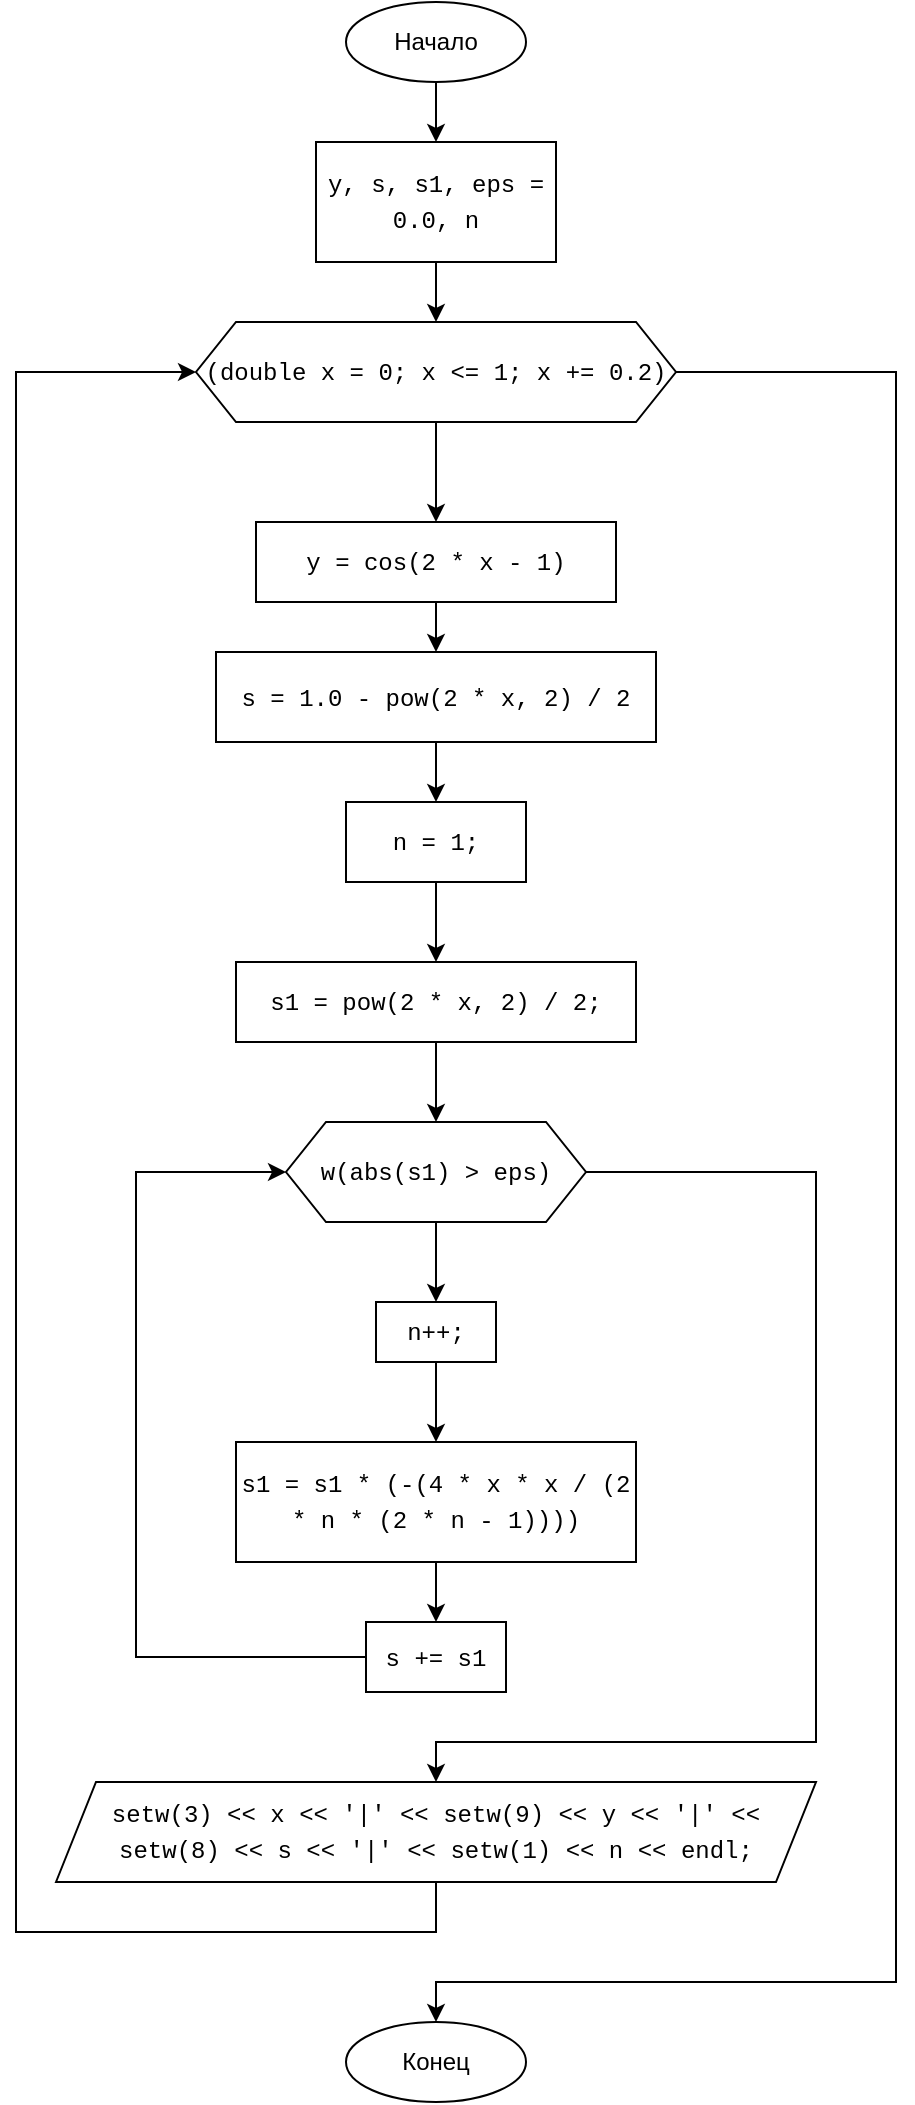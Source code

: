<mxfile version="15.1.3" type="device"><diagram id="C5RBs43oDa-KdzZeNtuy" name="Page-1"><mxGraphModel dx="946" dy="672" grid="1" gridSize="10" guides="1" tooltips="1" connect="1" arrows="1" fold="1" page="1" pageScale="1" pageWidth="827" pageHeight="1169" math="0" shadow="0"><root><mxCell id="WIyWlLk6GJQsqaUBKTNV-0"/><mxCell id="WIyWlLk6GJQsqaUBKTNV-1" parent="WIyWlLk6GJQsqaUBKTNV-0"/><mxCell id="CWxzH4UFWvjYW4m-oB5X-2" value="" style="edgeStyle=orthogonalEdgeStyle;rounded=0;orthogonalLoop=1;jettySize=auto;html=1;labelBackgroundColor=none;" parent="WIyWlLk6GJQsqaUBKTNV-1" source="CWxzH4UFWvjYW4m-oB5X-0" target="CWxzH4UFWvjYW4m-oB5X-1" edge="1"><mxGeometry relative="1" as="geometry"/></mxCell><mxCell id="CWxzH4UFWvjYW4m-oB5X-0" value="Начало" style="ellipse;whiteSpace=wrap;html=1;labelBackgroundColor=none;" parent="WIyWlLk6GJQsqaUBKTNV-1" vertex="1"><mxGeometry x="345" y="30" width="90" height="40" as="geometry"/></mxCell><mxCell id="CWxzH4UFWvjYW4m-oB5X-4" value="" style="edgeStyle=orthogonalEdgeStyle;rounded=0;orthogonalLoop=1;jettySize=auto;html=1;labelBackgroundColor=none;" parent="WIyWlLk6GJQsqaUBKTNV-1" source="CWxzH4UFWvjYW4m-oB5X-1" target="CWxzH4UFWvjYW4m-oB5X-3" edge="1"><mxGeometry relative="1" as="geometry"/></mxCell><mxCell id="CWxzH4UFWvjYW4m-oB5X-1" value="&lt;div style=&quot;font-family: menlo, monaco, &amp;quot;courier new&amp;quot;, monospace; font-weight: normal; font-size: 12px; line-height: 18px;&quot;&gt;&lt;div&gt;&lt;span style=&quot;&quot;&gt;y, s, s1, eps &lt;/span&gt;&lt;span style=&quot;&quot;&gt;=&lt;/span&gt;&lt;span style=&quot;&quot;&gt; &lt;/span&gt;&lt;span style=&quot;&quot;&gt;0.0,&amp;nbsp;&lt;/span&gt;n&lt;/div&gt;&lt;/div&gt;" style="whiteSpace=wrap;html=1;labelBackgroundColor=none;" parent="WIyWlLk6GJQsqaUBKTNV-1" vertex="1"><mxGeometry x="330" y="100" width="120" height="60" as="geometry"/></mxCell><mxCell id="CWxzH4UFWvjYW4m-oB5X-6" value="" style="edgeStyle=orthogonalEdgeStyle;rounded=0;orthogonalLoop=1;jettySize=auto;html=1;labelBackgroundColor=none;" parent="WIyWlLk6GJQsqaUBKTNV-1" source="CWxzH4UFWvjYW4m-oB5X-3" target="CWxzH4UFWvjYW4m-oB5X-5" edge="1"><mxGeometry relative="1" as="geometry"/></mxCell><mxCell id="CWxzH4UFWvjYW4m-oB5X-33" value="" style="edgeStyle=orthogonalEdgeStyle;rounded=0;orthogonalLoop=1;jettySize=auto;html=1;entryX=0.5;entryY=0;entryDx=0;entryDy=0;labelBackgroundColor=none;" parent="WIyWlLk6GJQsqaUBKTNV-1" source="CWxzH4UFWvjYW4m-oB5X-3" target="CWxzH4UFWvjYW4m-oB5X-31" edge="1"><mxGeometry relative="1" as="geometry"><mxPoint x="650" y="215" as="targetPoint"/><Array as="points"><mxPoint x="620" y="215"/><mxPoint x="620" y="1020"/><mxPoint x="390" y="1020"/></Array></mxGeometry></mxCell><mxCell id="CWxzH4UFWvjYW4m-oB5X-3" value="&lt;meta charset=&quot;utf-8&quot;&gt;&lt;div style=&quot;font-family: menlo, monaco, &amp;quot;courier new&amp;quot;, monospace; font-weight: normal; font-size: 12px; line-height: 18px;&quot;&gt;&lt;div&gt;&lt;span style=&quot;&quot;&gt;(&lt;/span&gt;&lt;span style=&quot;&quot;&gt;double&lt;/span&gt;&lt;span style=&quot;&quot;&gt; x &lt;/span&gt;&lt;span style=&quot;&quot;&gt;=&lt;/span&gt;&lt;span style=&quot;&quot;&gt; &lt;/span&gt;&lt;span style=&quot;&quot;&gt;0&lt;/span&gt;&lt;span style=&quot;&quot;&gt;; x &lt;/span&gt;&lt;span style=&quot;&quot;&gt;&amp;lt;=&lt;/span&gt;&lt;span style=&quot;&quot;&gt; &lt;/span&gt;&lt;span style=&quot;&quot;&gt;1&lt;/span&gt;&lt;span style=&quot;&quot;&gt;; x &lt;/span&gt;&lt;span style=&quot;&quot;&gt;+=&lt;/span&gt;&lt;span style=&quot;&quot;&gt; &lt;/span&gt;&lt;span style=&quot;&quot;&gt;0.2&lt;/span&gt;&lt;span style=&quot;&quot;&gt;)&lt;/span&gt;&lt;/div&gt;&lt;/div&gt;" style="shape=hexagon;perimeter=hexagonPerimeter2;whiteSpace=wrap;html=1;fixedSize=1;labelBackgroundColor=none;" parent="WIyWlLk6GJQsqaUBKTNV-1" vertex="1"><mxGeometry x="270" y="190" width="240" height="50" as="geometry"/></mxCell><mxCell id="CWxzH4UFWvjYW4m-oB5X-9" value="" style="edgeStyle=orthogonalEdgeStyle;rounded=0;orthogonalLoop=1;jettySize=auto;html=1;labelBackgroundColor=none;" parent="WIyWlLk6GJQsqaUBKTNV-1" source="CWxzH4UFWvjYW4m-oB5X-5" target="CWxzH4UFWvjYW4m-oB5X-8" edge="1"><mxGeometry relative="1" as="geometry"/></mxCell><mxCell id="CWxzH4UFWvjYW4m-oB5X-5" value="&lt;meta charset=&quot;utf-8&quot;&gt;&lt;div style=&quot;font-family: menlo, monaco, &amp;quot;courier new&amp;quot;, monospace; font-weight: normal; font-size: 12px; line-height: 18px;&quot;&gt;&lt;div&gt;&lt;span style=&quot;&quot;&gt;y &lt;/span&gt;&lt;span style=&quot;&quot;&gt;=&lt;/span&gt;&lt;span style=&quot;&quot;&gt; &lt;/span&gt;&lt;span style=&quot;&quot;&gt;cos&lt;/span&gt;&lt;span style=&quot;&quot;&gt;(&lt;/span&gt;&lt;span style=&quot;&quot;&gt;2&lt;/span&gt;&lt;span style=&quot;&quot;&gt; &lt;/span&gt;&lt;span style=&quot;&quot;&gt;*&lt;/span&gt;&lt;span style=&quot;&quot;&gt; x &lt;/span&gt;&lt;span style=&quot;&quot;&gt;-&lt;/span&gt;&lt;span style=&quot;&quot;&gt; &lt;/span&gt;&lt;span style=&quot;&quot;&gt;1&lt;/span&gt;&lt;span style=&quot;&quot;&gt;)&lt;/span&gt;&lt;/div&gt;&lt;/div&gt;" style="whiteSpace=wrap;html=1;labelBackgroundColor=none;" parent="WIyWlLk6GJQsqaUBKTNV-1" vertex="1"><mxGeometry x="300" y="290" width="180" height="40" as="geometry"/></mxCell><mxCell id="CWxzH4UFWvjYW4m-oB5X-12" value="" style="edgeStyle=orthogonalEdgeStyle;rounded=0;orthogonalLoop=1;jettySize=auto;html=1;labelBackgroundColor=none;" parent="WIyWlLk6GJQsqaUBKTNV-1" source="CWxzH4UFWvjYW4m-oB5X-8" target="CWxzH4UFWvjYW4m-oB5X-11" edge="1"><mxGeometry relative="1" as="geometry"/></mxCell><mxCell id="CWxzH4UFWvjYW4m-oB5X-8" value="&lt;meta charset=&quot;utf-8&quot;&gt;&lt;div style=&quot;font-family: menlo, monaco, &amp;quot;courier new&amp;quot;, monospace; font-weight: normal; font-size: 12px; line-height: 18px;&quot;&gt;&lt;div&gt;&lt;span style=&quot;&quot;&gt;s &lt;/span&gt;&lt;span style=&quot;&quot;&gt;=&lt;/span&gt;&lt;span style=&quot;&quot;&gt; &lt;/span&gt;&lt;span style=&quot;&quot;&gt;1.0&lt;/span&gt;&lt;span style=&quot;&quot;&gt; &lt;/span&gt;&lt;span style=&quot;&quot;&gt;-&lt;/span&gt;&lt;span style=&quot;&quot;&gt; &lt;/span&gt;&lt;span style=&quot;&quot;&gt;pow&lt;/span&gt;&lt;span style=&quot;&quot;&gt;(&lt;/span&gt;&lt;span style=&quot;&quot;&gt;2&lt;/span&gt;&lt;span style=&quot;&quot;&gt; &lt;/span&gt;&lt;span style=&quot;&quot;&gt;*&lt;/span&gt;&lt;span style=&quot;&quot;&gt; x, &lt;/span&gt;&lt;span style=&quot;&quot;&gt;2&lt;/span&gt;&lt;span style=&quot;&quot;&gt;) &lt;/span&gt;&lt;span style=&quot;&quot;&gt;/&lt;/span&gt;&lt;span style=&quot;&quot;&gt; &lt;/span&gt;&lt;span style=&quot;&quot;&gt;2&lt;/span&gt;&lt;/div&gt;&lt;/div&gt;" style="whiteSpace=wrap;html=1;labelBackgroundColor=none;" parent="WIyWlLk6GJQsqaUBKTNV-1" vertex="1"><mxGeometry x="280" y="355" width="220" height="45" as="geometry"/></mxCell><mxCell id="CWxzH4UFWvjYW4m-oB5X-14" value="" style="edgeStyle=orthogonalEdgeStyle;rounded=0;orthogonalLoop=1;jettySize=auto;html=1;labelBackgroundColor=none;" parent="WIyWlLk6GJQsqaUBKTNV-1" source="CWxzH4UFWvjYW4m-oB5X-11" target="CWxzH4UFWvjYW4m-oB5X-13" edge="1"><mxGeometry relative="1" as="geometry"/></mxCell><mxCell id="CWxzH4UFWvjYW4m-oB5X-11" value="&lt;meta charset=&quot;utf-8&quot;&gt;&lt;div style=&quot;font-family: menlo, monaco, &amp;quot;courier new&amp;quot;, monospace; font-weight: normal; font-size: 12px; line-height: 18px;&quot;&gt;&lt;div&gt;&lt;span style=&quot;&quot;&gt;n &lt;/span&gt;&lt;span style=&quot;&quot;&gt;=&lt;/span&gt;&lt;span style=&quot;&quot;&gt; &lt;/span&gt;&lt;span style=&quot;&quot;&gt;1&lt;/span&gt;&lt;span style=&quot;&quot;&gt;;&lt;/span&gt;&lt;/div&gt;&lt;/div&gt;" style="whiteSpace=wrap;html=1;labelBackgroundColor=none;" parent="WIyWlLk6GJQsqaUBKTNV-1" vertex="1"><mxGeometry x="345" y="430" width="90" height="40" as="geometry"/></mxCell><mxCell id="CWxzH4UFWvjYW4m-oB5X-16" value="" style="edgeStyle=orthogonalEdgeStyle;rounded=0;orthogonalLoop=1;jettySize=auto;html=1;labelBackgroundColor=none;" parent="WIyWlLk6GJQsqaUBKTNV-1" source="CWxzH4UFWvjYW4m-oB5X-13" edge="1"><mxGeometry relative="1" as="geometry"><mxPoint x="390" y="590" as="targetPoint"/></mxGeometry></mxCell><mxCell id="CWxzH4UFWvjYW4m-oB5X-13" value="&lt;div style=&quot;font-family: menlo, monaco, &amp;quot;courier new&amp;quot;, monospace; font-weight: normal; font-size: 12px; line-height: 18px;&quot;&gt;&lt;div style=&quot;font-family: &amp;quot;menlo&amp;quot; , &amp;quot;monaco&amp;quot; , &amp;quot;courier new&amp;quot; , monospace ; line-height: 18px&quot;&gt;s1 &lt;span style=&quot;&quot;&gt;=&lt;/span&gt; &lt;span style=&quot;&quot;&gt;pow&lt;/span&gt;(&lt;span style=&quot;&quot;&gt;2&lt;/span&gt; &lt;span style=&quot;&quot;&gt;*&lt;/span&gt; x, &lt;span style=&quot;&quot;&gt;2&lt;/span&gt;) &lt;span style=&quot;&quot;&gt;/&lt;/span&gt; &lt;span style=&quot;&quot;&gt;2&lt;/span&gt;;&lt;/div&gt;&lt;/div&gt;" style="whiteSpace=wrap;html=1;labelBackgroundColor=none;" parent="WIyWlLk6GJQsqaUBKTNV-1" vertex="1"><mxGeometry x="290" y="510" width="200" height="40" as="geometry"/></mxCell><mxCell id="CWxzH4UFWvjYW4m-oB5X-18" value="" style="edgeStyle=orthogonalEdgeStyle;rounded=0;orthogonalLoop=1;jettySize=auto;html=1;labelBackgroundColor=none;" parent="WIyWlLk6GJQsqaUBKTNV-1" source="CWxzH4UFWvjYW4m-oB5X-15" target="CWxzH4UFWvjYW4m-oB5X-17" edge="1"><mxGeometry relative="1" as="geometry"/></mxCell><mxCell id="CWxzH4UFWvjYW4m-oB5X-28" value="" style="edgeStyle=orthogonalEdgeStyle;rounded=0;orthogonalLoop=1;jettySize=auto;html=1;entryX=0.5;entryY=0;entryDx=0;entryDy=0;labelBackgroundColor=none;" parent="WIyWlLk6GJQsqaUBKTNV-1" source="CWxzH4UFWvjYW4m-oB5X-15" target="CWxzH4UFWvjYW4m-oB5X-27" edge="1"><mxGeometry relative="1" as="geometry"><Array as="points"><mxPoint x="580" y="615"/><mxPoint x="580" y="900"/><mxPoint x="390" y="900"/></Array></mxGeometry></mxCell><mxCell id="CWxzH4UFWvjYW4m-oB5X-15" value="&lt;div style=&quot;font-family: menlo, monaco, &amp;quot;courier new&amp;quot;, monospace; font-weight: normal; font-size: 12px; line-height: 18px;&quot;&gt;&lt;div&gt;&lt;span style=&quot;&quot;&gt;w&lt;/span&gt;&lt;span style=&quot;&quot;&gt;(&lt;/span&gt;&lt;span style=&quot;&quot;&gt;abs&lt;/span&gt;&lt;span style=&quot;&quot;&gt;(s1) &lt;/span&gt;&lt;span style=&quot;&quot;&gt;&amp;gt;&lt;/span&gt;&lt;span style=&quot;&quot;&gt; eps)&lt;/span&gt;&lt;/div&gt;&lt;/div&gt;" style="shape=hexagon;perimeter=hexagonPerimeter2;whiteSpace=wrap;html=1;fixedSize=1;labelBackgroundColor=none;" parent="WIyWlLk6GJQsqaUBKTNV-1" vertex="1"><mxGeometry x="315" y="590" width="150" height="50" as="geometry"/></mxCell><mxCell id="CWxzH4UFWvjYW4m-oB5X-20" value="" style="edgeStyle=orthogonalEdgeStyle;rounded=0;orthogonalLoop=1;jettySize=auto;html=1;labelBackgroundColor=none;" parent="WIyWlLk6GJQsqaUBKTNV-1" source="CWxzH4UFWvjYW4m-oB5X-17" target="CWxzH4UFWvjYW4m-oB5X-19" edge="1"><mxGeometry relative="1" as="geometry"/></mxCell><mxCell id="CWxzH4UFWvjYW4m-oB5X-17" value="&lt;meta charset=&quot;utf-8&quot;&gt;&lt;div style=&quot;font-family: menlo, monaco, &amp;quot;courier new&amp;quot;, monospace; font-weight: normal; font-size: 12px; line-height: 18px;&quot;&gt;&lt;div&gt;&lt;span style=&quot;&quot;&gt; n&lt;/span&gt;&lt;span style=&quot;&quot;&gt;++&lt;/span&gt;&lt;span style=&quot;&quot;&gt;;&lt;/span&gt;&lt;/div&gt;&lt;/div&gt;" style="whiteSpace=wrap;html=1;labelBackgroundColor=none;" parent="WIyWlLk6GJQsqaUBKTNV-1" vertex="1"><mxGeometry x="360" y="680" width="60" height="30" as="geometry"/></mxCell><mxCell id="CWxzH4UFWvjYW4m-oB5X-22" value="" style="edgeStyle=orthogonalEdgeStyle;rounded=0;orthogonalLoop=1;jettySize=auto;html=1;labelBackgroundColor=none;" parent="WIyWlLk6GJQsqaUBKTNV-1" source="CWxzH4UFWvjYW4m-oB5X-19" target="CWxzH4UFWvjYW4m-oB5X-21" edge="1"><mxGeometry relative="1" as="geometry"/></mxCell><mxCell id="CWxzH4UFWvjYW4m-oB5X-19" value="&lt;meta charset=&quot;utf-8&quot;&gt;&lt;div style=&quot;font-family: menlo, monaco, &amp;quot;courier new&amp;quot;, monospace; font-weight: normal; font-size: 12px; line-height: 18px;&quot;&gt;&lt;div&gt;&lt;span style=&quot;&quot;&gt; s1 &lt;/span&gt;&lt;span style=&quot;&quot;&gt;=&lt;/span&gt;&lt;span style=&quot;&quot;&gt; s1 &lt;/span&gt;&lt;span style=&quot;&quot;&gt;*&lt;/span&gt;&lt;span style=&quot;&quot;&gt; (&lt;/span&gt;&lt;span style=&quot;&quot;&gt;-&lt;/span&gt;&lt;span style=&quot;&quot;&gt;(&lt;/span&gt;&lt;span style=&quot;&quot;&gt;4&lt;/span&gt;&lt;span style=&quot;&quot;&gt; &lt;/span&gt;&lt;span style=&quot;&quot;&gt;*&lt;/span&gt;&lt;span style=&quot;&quot;&gt; x &lt;/span&gt;&lt;span style=&quot;&quot;&gt;*&lt;/span&gt;&lt;span style=&quot;&quot;&gt; x &lt;/span&gt;&lt;span style=&quot;&quot;&gt;/&lt;/span&gt;&lt;span style=&quot;&quot;&gt; (&lt;/span&gt;&lt;span style=&quot;&quot;&gt;2&lt;/span&gt;&lt;span style=&quot;&quot;&gt; &lt;/span&gt;&lt;span style=&quot;&quot;&gt;*&lt;/span&gt;&lt;span style=&quot;&quot;&gt; n &lt;/span&gt;&lt;span style=&quot;&quot;&gt;*&lt;/span&gt;&lt;span style=&quot;&quot;&gt; (&lt;/span&gt;&lt;span style=&quot;&quot;&gt;2&lt;/span&gt;&lt;span style=&quot;&quot;&gt; &lt;/span&gt;&lt;span style=&quot;&quot;&gt;*&lt;/span&gt;&lt;span style=&quot;&quot;&gt; n &lt;/span&gt;&lt;span style=&quot;&quot;&gt;-&lt;/span&gt;&lt;span style=&quot;&quot;&gt; &lt;/span&gt;&lt;span style=&quot;&quot;&gt;1&lt;/span&gt;&lt;span style=&quot;&quot;&gt;))))&lt;/span&gt;&lt;/div&gt;&lt;/div&gt;" style="whiteSpace=wrap;html=1;labelBackgroundColor=none;" parent="WIyWlLk6GJQsqaUBKTNV-1" vertex="1"><mxGeometry x="290" y="750" width="200" height="60" as="geometry"/></mxCell><mxCell id="CWxzH4UFWvjYW4m-oB5X-24" value="" style="edgeStyle=orthogonalEdgeStyle;rounded=0;orthogonalLoop=1;jettySize=auto;html=1;entryX=0;entryY=0.5;entryDx=0;entryDy=0;labelBackgroundColor=none;" parent="WIyWlLk6GJQsqaUBKTNV-1" source="CWxzH4UFWvjYW4m-oB5X-21" target="CWxzH4UFWvjYW4m-oB5X-15" edge="1"><mxGeometry relative="1" as="geometry"><mxPoint x="200" y="670" as="targetPoint"/><Array as="points"><mxPoint x="240" y="858"/><mxPoint x="240" y="615"/></Array></mxGeometry></mxCell><mxCell id="CWxzH4UFWvjYW4m-oB5X-21" value="&lt;meta charset=&quot;utf-8&quot;&gt;&lt;div style=&quot;font-family: menlo, monaco, &amp;quot;courier new&amp;quot;, monospace; font-weight: normal; font-size: 12px; line-height: 18px;&quot;&gt;&lt;div&gt;&lt;span style=&quot;&quot;&gt; s &lt;/span&gt;&lt;span style=&quot;&quot;&gt;+=&lt;/span&gt;&lt;span style=&quot;&quot;&gt; s1&lt;/span&gt;&lt;/div&gt;&lt;/div&gt;" style="whiteSpace=wrap;html=1;labelBackgroundColor=none;" parent="WIyWlLk6GJQsqaUBKTNV-1" vertex="1"><mxGeometry x="355" y="840" width="70" height="35" as="geometry"/></mxCell><mxCell id="CWxzH4UFWvjYW4m-oB5X-30" value="" style="edgeStyle=orthogonalEdgeStyle;rounded=0;orthogonalLoop=1;jettySize=auto;html=1;entryX=0;entryY=0.5;entryDx=0;entryDy=0;labelBackgroundColor=none;" parent="WIyWlLk6GJQsqaUBKTNV-1" source="CWxzH4UFWvjYW4m-oB5X-27" target="CWxzH4UFWvjYW4m-oB5X-3" edge="1"><mxGeometry relative="1" as="geometry"><mxPoint x="150" y="610" as="targetPoint"/><Array as="points"><mxPoint x="180" y="995"/><mxPoint x="180" y="215"/></Array></mxGeometry></mxCell><mxCell id="CWxzH4UFWvjYW4m-oB5X-27" value="&lt;div style=&quot;font-family: menlo, monaco, &amp;quot;courier new&amp;quot;, monospace; font-weight: normal; font-size: 12px; line-height: 18px;&quot;&gt;&lt;div&gt;&lt;span style=&quot;&quot;&gt;setw&lt;/span&gt;&lt;span style=&quot;&quot;&gt;(&lt;/span&gt;&lt;span style=&quot;&quot;&gt;3&lt;/span&gt;&lt;span style=&quot;&quot;&gt;) &lt;/span&gt;&lt;span style=&quot;&quot;&gt;&amp;lt;&amp;lt;&lt;/span&gt;&lt;span style=&quot;&quot;&gt; x &lt;/span&gt;&lt;span style=&quot;&quot;&gt;&amp;lt;&amp;lt;&lt;/span&gt;&lt;span style=&quot;&quot;&gt; &lt;/span&gt;&lt;span style=&quot;&quot;&gt;'|'&lt;/span&gt;&lt;span style=&quot;&quot;&gt; &lt;/span&gt;&lt;span style=&quot;&quot;&gt;&amp;lt;&amp;lt;&lt;/span&gt;&lt;span style=&quot;&quot;&gt; &lt;/span&gt;&lt;span style=&quot;&quot;&gt;setw&lt;/span&gt;&lt;span style=&quot;&quot;&gt;(&lt;/span&gt;&lt;span style=&quot;&quot;&gt;9&lt;/span&gt;&lt;span style=&quot;&quot;&gt;) &lt;/span&gt;&lt;span style=&quot;&quot;&gt;&amp;lt;&amp;lt;&lt;/span&gt;&lt;span style=&quot;&quot;&gt; y &lt;/span&gt;&lt;span style=&quot;&quot;&gt;&amp;lt;&amp;lt;&lt;/span&gt;&lt;span style=&quot;&quot;&gt; &lt;/span&gt;&lt;span style=&quot;&quot;&gt;'|'&lt;/span&gt;&lt;span style=&quot;&quot;&gt; &lt;/span&gt;&lt;span style=&quot;&quot;&gt;&amp;lt;&amp;lt;&lt;/span&gt;&lt;span style=&quot;&quot;&gt; &lt;/span&gt;&lt;span style=&quot;&quot;&gt;setw&lt;/span&gt;&lt;span style=&quot;&quot;&gt;(&lt;/span&gt;&lt;span style=&quot;&quot;&gt;8&lt;/span&gt;&lt;span style=&quot;&quot;&gt;) &lt;/span&gt;&lt;span style=&quot;&quot;&gt;&amp;lt;&amp;lt;&lt;/span&gt;&lt;span style=&quot;&quot;&gt; s &lt;/span&gt;&lt;span style=&quot;&quot;&gt;&amp;lt;&amp;lt;&lt;/span&gt;&lt;span style=&quot;&quot;&gt; &lt;/span&gt;&lt;span style=&quot;&quot;&gt;'|'&lt;/span&gt;&lt;span style=&quot;&quot;&gt; &lt;/span&gt;&lt;span style=&quot;&quot;&gt;&amp;lt;&amp;lt;&lt;/span&gt;&lt;span style=&quot;&quot;&gt; &lt;/span&gt;&lt;span style=&quot;&quot;&gt;setw&lt;/span&gt;&lt;span style=&quot;&quot;&gt;(&lt;/span&gt;&lt;span style=&quot;&quot;&gt;1&lt;/span&gt;&lt;span style=&quot;&quot;&gt;) &lt;/span&gt;&lt;span style=&quot;&quot;&gt;&amp;lt;&amp;lt;&lt;/span&gt;&lt;span style=&quot;&quot;&gt; n &lt;/span&gt;&lt;span style=&quot;&quot;&gt;&amp;lt;&amp;lt;&lt;/span&gt;&lt;span style=&quot;&quot;&gt; endl;&lt;/span&gt;&lt;/div&gt;&lt;/div&gt;" style="shape=parallelogram;perimeter=parallelogramPerimeter;whiteSpace=wrap;html=1;fixedSize=1;labelBackgroundColor=none;" parent="WIyWlLk6GJQsqaUBKTNV-1" vertex="1"><mxGeometry x="200" y="920" width="380" height="50" as="geometry"/></mxCell><mxCell id="CWxzH4UFWvjYW4m-oB5X-31" value="Конец" style="ellipse;whiteSpace=wrap;html=1;labelBackgroundColor=none;" parent="WIyWlLk6GJQsqaUBKTNV-1" vertex="1"><mxGeometry x="345" y="1040" width="90" height="40" as="geometry"/></mxCell></root></mxGraphModel></diagram></mxfile>